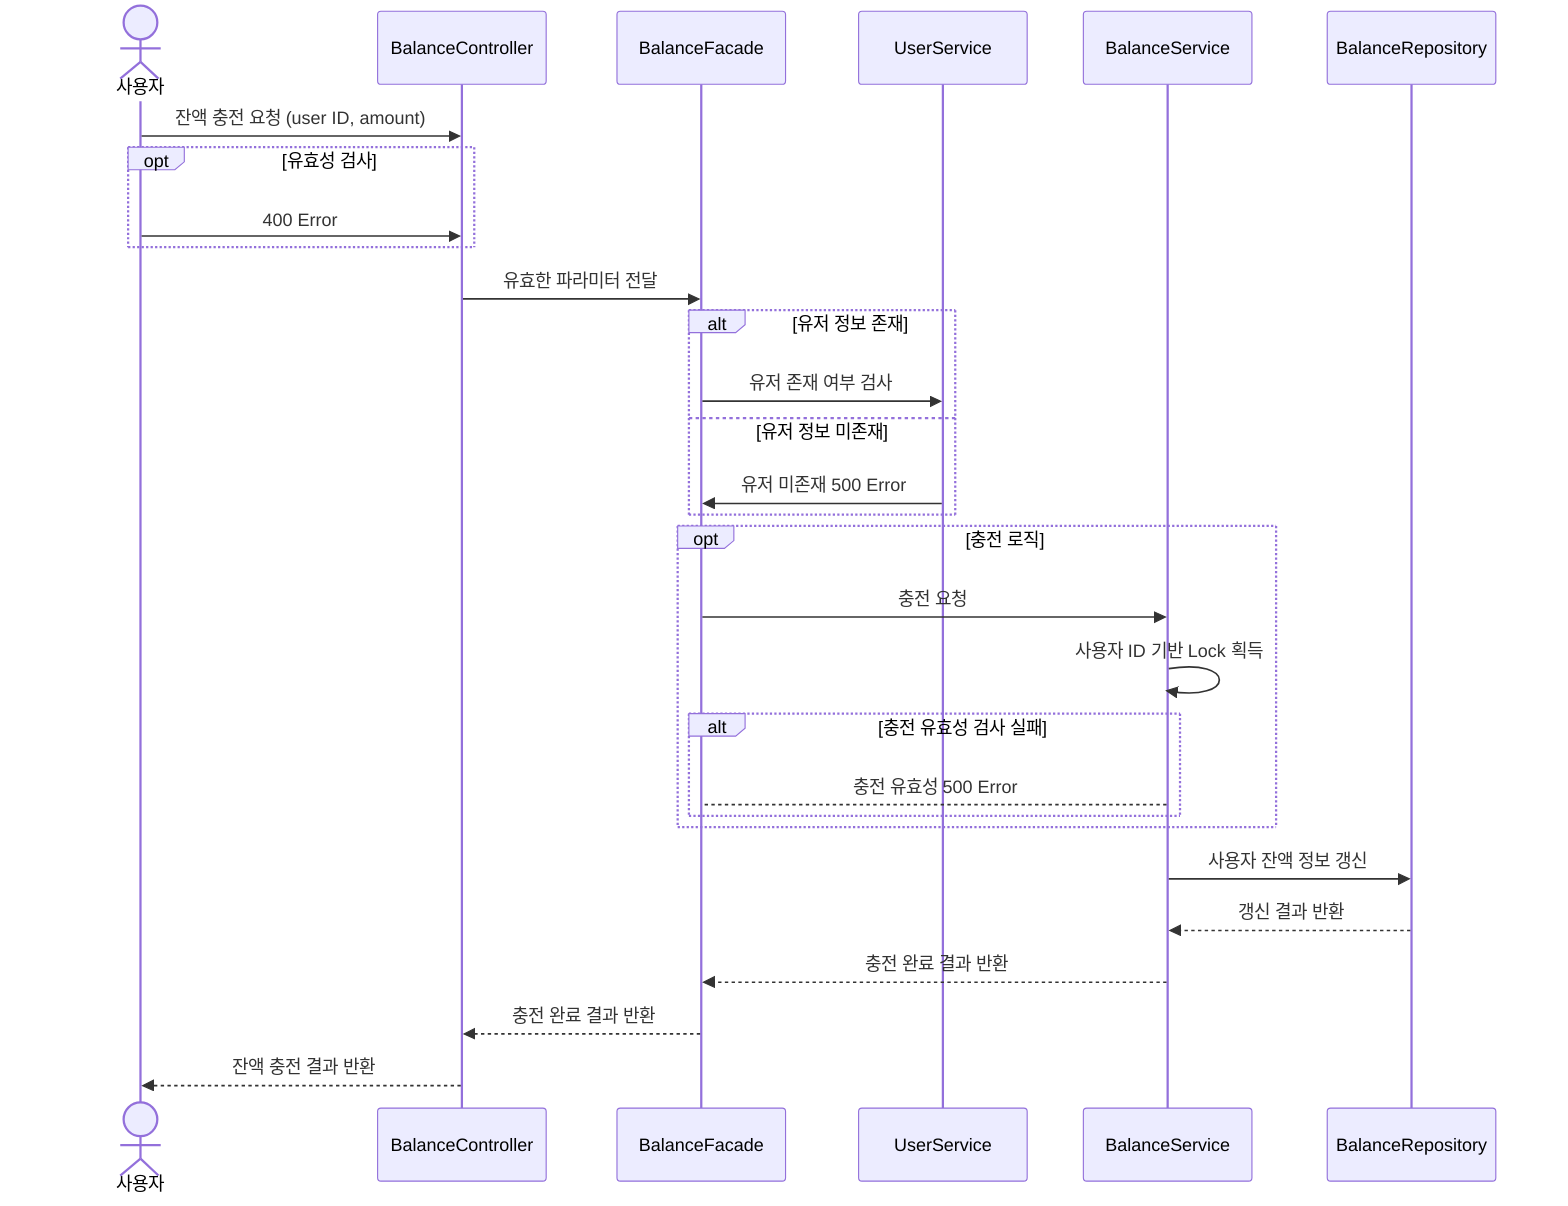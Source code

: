 sequenceDiagram
    actor User as 사용자
    participant BalanceController
    participant BalanceFacade
    participant UserService
    participant BalanceService
    participant BalanceRepository

    User->>BalanceController: 잔액 충전 요청 (user ID, amount)
    opt 유효성 검사
        User->>BalanceController: 400 Error
    end
    BalanceController->>BalanceFacade: 유효한 파라미터 전달
    alt 유저 정보 존재
        BalanceFacade->>UserService: 유저 존재 여부 검사
    else 유저 정보 미존재
        UserService->>BalanceFacade: 유저 미존재 500 Error
    end
    opt 충전 로직
        BalanceFacade->>BalanceService: 충전 요청
        BalanceService->>BalanceService: 사용자 ID 기반 Lock 획득
        alt 충전 유효성 검사 실패
            BalanceService-->BalanceFacade: 충전 유효성 500 Error
        end
    end
    BalanceService->>BalanceRepository: 사용자 잔액 정보 갱신
    BalanceRepository-->>BalanceService: 갱신 결과 반환
    BalanceService-->>BalanceFacade: 충전 완료 결과 반환
    BalanceFacade-->>BalanceController: 충전 완료 결과 반환
    BalanceController-->>User: 잔액 충전 결과 반환